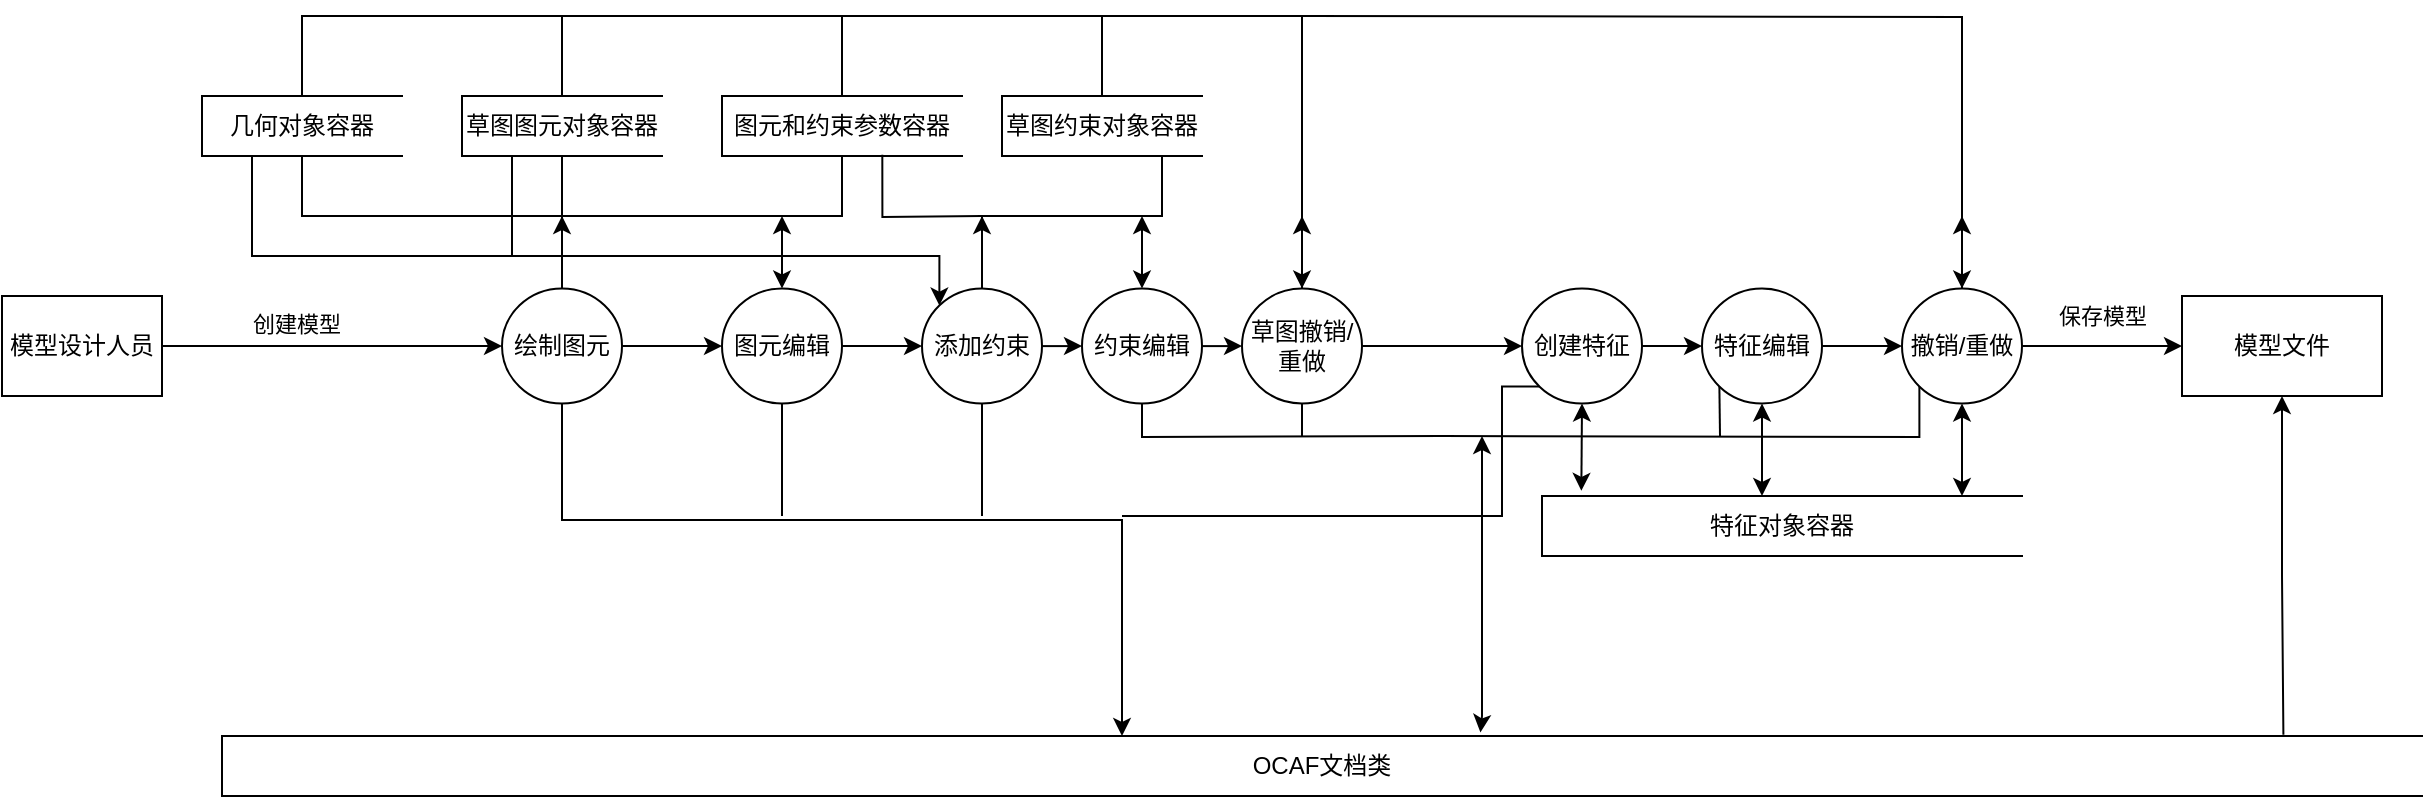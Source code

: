 <mxfile version="21.1.1" type="github">
  <diagram name="第 1 页" id="y29a10bk7sjenyrdI8TC">
    <mxGraphModel dx="2117" dy="615" grid="1" gridSize="10" guides="1" tooltips="1" connect="1" arrows="1" fold="1" page="1" pageScale="1" pageWidth="827" pageHeight="1169" math="0" shadow="0">
      <root>
        <mxCell id="0" />
        <mxCell id="1" parent="0" />
        <mxCell id="jlmzlyPUuozx9yNp4t7C-65" value="创建模型" style="edgeStyle=orthogonalEdgeStyle;rounded=0;orthogonalLoop=1;jettySize=auto;html=1;entryX=0;entryY=0.5;entryDx=0;entryDy=0;exitX=1;exitY=0.5;exitDx=0;exitDy=0;" edge="1" parent="1" source="jlmzlyPUuozx9yNp4t7C-61" target="jlmzlyPUuozx9yNp4t7C-71">
          <mxGeometry x="-0.213" y="11" relative="1" as="geometry">
            <mxPoint x="10" y="575" as="targetPoint" />
            <Array as="points">
              <mxPoint x="-80" y="575" />
              <mxPoint x="-80" y="575" />
            </Array>
            <mxPoint as="offset" />
          </mxGeometry>
        </mxCell>
        <mxCell id="jlmzlyPUuozx9yNp4t7C-61" value="模型设计人员" style="html=1;dashed=0;whiteSpace=wrap;" vertex="1" parent="1">
          <mxGeometry x="-290" y="550" width="80" height="50" as="geometry" />
        </mxCell>
        <mxCell id="jlmzlyPUuozx9yNp4t7C-69" value="" style="edgeStyle=orthogonalEdgeStyle;rounded=0;orthogonalLoop=1;jettySize=auto;html=1;exitX=1;exitY=0.5;exitDx=0;exitDy=0;" edge="1" parent="1" source="jlmzlyPUuozx9yNp4t7C-71" target="jlmzlyPUuozx9yNp4t7C-68">
          <mxGeometry relative="1" as="geometry">
            <mxPoint x="130" y="575" as="sourcePoint" />
          </mxGeometry>
        </mxCell>
        <mxCell id="jlmzlyPUuozx9yNp4t7C-79" style="edgeStyle=orthogonalEdgeStyle;rounded=0;orthogonalLoop=1;jettySize=auto;html=1;entryX=0;entryY=0.5;entryDx=0;entryDy=0;" edge="1" parent="1" source="jlmzlyPUuozx9yNp4t7C-68" target="jlmzlyPUuozx9yNp4t7C-72">
          <mxGeometry relative="1" as="geometry" />
        </mxCell>
        <mxCell id="jlmzlyPUuozx9yNp4t7C-68" value="图元编辑" style="shape=ellipse;html=1;dashed=0;whiteSpace=wrap;perimeter=ellipsePerimeter;" vertex="1" parent="1">
          <mxGeometry x="70" y="546.25" width="60" height="57.5" as="geometry" />
        </mxCell>
        <mxCell id="jlmzlyPUuozx9yNp4t7C-100" style="edgeStyle=orthogonalEdgeStyle;rounded=0;orthogonalLoop=1;jettySize=auto;html=1;" edge="1" parent="1" source="jlmzlyPUuozx9yNp4t7C-71">
          <mxGeometry relative="1" as="geometry">
            <mxPoint x="-10" y="510" as="targetPoint" />
          </mxGeometry>
        </mxCell>
        <mxCell id="jlmzlyPUuozx9yNp4t7C-148" style="edgeStyle=orthogonalEdgeStyle;rounded=0;orthogonalLoop=1;jettySize=auto;html=1;" edge="1" parent="1" source="jlmzlyPUuozx9yNp4t7C-71" target="jlmzlyPUuozx9yNp4t7C-114">
          <mxGeometry relative="1" as="geometry">
            <Array as="points">
              <mxPoint x="-10" y="662" />
              <mxPoint x="270" y="662" />
            </Array>
          </mxGeometry>
        </mxCell>
        <mxCell id="jlmzlyPUuozx9yNp4t7C-71" value="绘制图元" style="shape=ellipse;html=1;dashed=0;whiteSpace=wrap;perimeter=ellipsePerimeter;" vertex="1" parent="1">
          <mxGeometry x="-40" y="546.25" width="60" height="57.5" as="geometry" />
        </mxCell>
        <mxCell id="jlmzlyPUuozx9yNp4t7C-80" style="edgeStyle=orthogonalEdgeStyle;rounded=0;orthogonalLoop=1;jettySize=auto;html=1;entryX=0;entryY=0.5;entryDx=0;entryDy=0;" edge="1" parent="1" source="jlmzlyPUuozx9yNp4t7C-72" target="jlmzlyPUuozx9yNp4t7C-73">
          <mxGeometry relative="1" as="geometry" />
        </mxCell>
        <mxCell id="jlmzlyPUuozx9yNp4t7C-107" style="edgeStyle=orthogonalEdgeStyle;rounded=0;orthogonalLoop=1;jettySize=auto;html=1;exitX=0.5;exitY=0;exitDx=0;exitDy=0;" edge="1" parent="1" source="jlmzlyPUuozx9yNp4t7C-72">
          <mxGeometry relative="1" as="geometry">
            <mxPoint x="200" y="510" as="targetPoint" />
          </mxGeometry>
        </mxCell>
        <mxCell id="jlmzlyPUuozx9yNp4t7C-72" value="添加约束" style="shape=ellipse;html=1;dashed=0;whiteSpace=wrap;perimeter=ellipsePerimeter;" vertex="1" parent="1">
          <mxGeometry x="170" y="546.25" width="60" height="57.5" as="geometry" />
        </mxCell>
        <mxCell id="jlmzlyPUuozx9yNp4t7C-81" style="edgeStyle=orthogonalEdgeStyle;rounded=0;orthogonalLoop=1;jettySize=auto;html=1;entryX=0;entryY=0.5;entryDx=0;entryDy=0;" edge="1" parent="1" source="jlmzlyPUuozx9yNp4t7C-73" target="jlmzlyPUuozx9yNp4t7C-74">
          <mxGeometry relative="1" as="geometry" />
        </mxCell>
        <mxCell id="jlmzlyPUuozx9yNp4t7C-73" value="约束编辑" style="shape=ellipse;html=1;dashed=0;whiteSpace=wrap;perimeter=ellipsePerimeter;" vertex="1" parent="1">
          <mxGeometry x="250" y="546.25" width="60" height="57.5" as="geometry" />
        </mxCell>
        <mxCell id="jlmzlyPUuozx9yNp4t7C-82" style="edgeStyle=orthogonalEdgeStyle;rounded=0;orthogonalLoop=1;jettySize=auto;html=1;entryX=0;entryY=0.5;entryDx=0;entryDy=0;" edge="1" parent="1" source="jlmzlyPUuozx9yNp4t7C-74" target="jlmzlyPUuozx9yNp4t7C-75">
          <mxGeometry relative="1" as="geometry" />
        </mxCell>
        <mxCell id="jlmzlyPUuozx9yNp4t7C-135" style="edgeStyle=orthogonalEdgeStyle;rounded=0;orthogonalLoop=1;jettySize=auto;html=1;exitX=0.5;exitY=0;exitDx=0;exitDy=0;" edge="1" parent="1" source="jlmzlyPUuozx9yNp4t7C-74">
          <mxGeometry relative="1" as="geometry">
            <mxPoint x="360" y="510" as="targetPoint" />
          </mxGeometry>
        </mxCell>
        <mxCell id="jlmzlyPUuozx9yNp4t7C-74" value="草图撤销/重做" style="shape=ellipse;html=1;dashed=0;whiteSpace=wrap;perimeter=ellipsePerimeter;" vertex="1" parent="1">
          <mxGeometry x="330" y="546.25" width="60" height="57.5" as="geometry" />
        </mxCell>
        <mxCell id="jlmzlyPUuozx9yNp4t7C-83" style="edgeStyle=orthogonalEdgeStyle;rounded=0;orthogonalLoop=1;jettySize=auto;html=1;entryX=0;entryY=0.5;entryDx=0;entryDy=0;" edge="1" parent="1" source="jlmzlyPUuozx9yNp4t7C-75" target="jlmzlyPUuozx9yNp4t7C-76">
          <mxGeometry relative="1" as="geometry" />
        </mxCell>
        <mxCell id="jlmzlyPUuozx9yNp4t7C-75" value="创建特征" style="shape=ellipse;html=1;dashed=0;whiteSpace=wrap;perimeter=ellipsePerimeter;" vertex="1" parent="1">
          <mxGeometry x="470" y="546.25" width="60" height="57.5" as="geometry" />
        </mxCell>
        <mxCell id="jlmzlyPUuozx9yNp4t7C-84" style="edgeStyle=orthogonalEdgeStyle;rounded=0;orthogonalLoop=1;jettySize=auto;html=1;entryX=0;entryY=0.5;entryDx=0;entryDy=0;" edge="1" parent="1" source="jlmzlyPUuozx9yNp4t7C-76" target="jlmzlyPUuozx9yNp4t7C-77">
          <mxGeometry relative="1" as="geometry" />
        </mxCell>
        <mxCell id="jlmzlyPUuozx9yNp4t7C-76" value="特征编辑" style="shape=ellipse;html=1;dashed=0;whiteSpace=wrap;perimeter=ellipsePerimeter;" vertex="1" parent="1">
          <mxGeometry x="560" y="546.25" width="60" height="57.5" as="geometry" />
        </mxCell>
        <mxCell id="jlmzlyPUuozx9yNp4t7C-85" value="保存模型" style="edgeStyle=orthogonalEdgeStyle;rounded=0;orthogonalLoop=1;jettySize=auto;html=1;entryX=0;entryY=0.5;entryDx=0;entryDy=0;" edge="1" parent="1" source="jlmzlyPUuozx9yNp4t7C-77" target="jlmzlyPUuozx9yNp4t7C-78">
          <mxGeometry x="0.001" y="15" relative="1" as="geometry">
            <mxPoint as="offset" />
          </mxGeometry>
        </mxCell>
        <mxCell id="jlmzlyPUuozx9yNp4t7C-137" style="edgeStyle=orthogonalEdgeStyle;rounded=0;orthogonalLoop=1;jettySize=auto;html=1;" edge="1" parent="1" source="jlmzlyPUuozx9yNp4t7C-77">
          <mxGeometry relative="1" as="geometry">
            <mxPoint x="690" y="510" as="targetPoint" />
          </mxGeometry>
        </mxCell>
        <mxCell id="jlmzlyPUuozx9yNp4t7C-77" value="撤销/重做" style="shape=ellipse;html=1;dashed=0;whiteSpace=wrap;perimeter=ellipsePerimeter;" vertex="1" parent="1">
          <mxGeometry x="660" y="546.25" width="60" height="57.5" as="geometry" />
        </mxCell>
        <mxCell id="jlmzlyPUuozx9yNp4t7C-78" value="模型文件" style="html=1;dashed=0;whiteSpace=wrap;" vertex="1" parent="1">
          <mxGeometry x="800" y="550" width="100" height="50" as="geometry" />
        </mxCell>
        <mxCell id="jlmzlyPUuozx9yNp4t7C-126" style="edgeStyle=orthogonalEdgeStyle;rounded=0;orthogonalLoop=1;jettySize=auto;html=1;exitX=0.25;exitY=1;exitDx=0;exitDy=0;entryX=0;entryY=0;entryDx=0;entryDy=0;" edge="1" parent="1" source="jlmzlyPUuozx9yNp4t7C-86" target="jlmzlyPUuozx9yNp4t7C-72">
          <mxGeometry relative="1" as="geometry">
            <Array as="points">
              <mxPoint x="-165" y="530" />
              <mxPoint x="179" y="530" />
            </Array>
          </mxGeometry>
        </mxCell>
        <mxCell id="jlmzlyPUuozx9yNp4t7C-130" style="edgeStyle=orthogonalEdgeStyle;rounded=0;orthogonalLoop=1;jettySize=auto;html=1;entryX=0.5;entryY=0;entryDx=0;entryDy=0;" edge="1" parent="1" source="jlmzlyPUuozx9yNp4t7C-86" target="jlmzlyPUuozx9yNp4t7C-74">
          <mxGeometry relative="1" as="geometry">
            <Array as="points">
              <mxPoint x="-140" y="410" />
              <mxPoint x="360" y="410" />
            </Array>
          </mxGeometry>
        </mxCell>
        <mxCell id="jlmzlyPUuozx9yNp4t7C-86" value="几何对象容器" style="html=1;dashed=0;whiteSpace=wrap;shape=partialRectangle;right=0;" vertex="1" parent="1">
          <mxGeometry x="-190" y="450" width="100" height="30" as="geometry" />
        </mxCell>
        <mxCell id="jlmzlyPUuozx9yNp4t7C-87" value="草图图元对象容器" style="html=1;dashed=0;whiteSpace=wrap;shape=partialRectangle;right=0;" vertex="1" parent="1">
          <mxGeometry x="-60" y="450" width="100" height="30" as="geometry" />
        </mxCell>
        <mxCell id="jlmzlyPUuozx9yNp4t7C-88" value="图元和约束参数容器" style="html=1;dashed=0;whiteSpace=wrap;shape=partialRectangle;right=0;" vertex="1" parent="1">
          <mxGeometry x="70" y="450" width="120" height="30" as="geometry" />
        </mxCell>
        <mxCell id="jlmzlyPUuozx9yNp4t7C-89" value="草图约束对象容器" style="html=1;dashed=0;whiteSpace=wrap;shape=partialRectangle;right=0;" vertex="1" parent="1">
          <mxGeometry x="210" y="450" width="100" height="30" as="geometry" />
        </mxCell>
        <mxCell id="jlmzlyPUuozx9yNp4t7C-95" style="edgeStyle=orthogonalEdgeStyle;rounded=0;orthogonalLoop=1;jettySize=auto;html=1;exitX=0.5;exitY=1;exitDx=0;exitDy=0;" edge="1" parent="1" source="jlmzlyPUuozx9yNp4t7C-88" target="jlmzlyPUuozx9yNp4t7C-88">
          <mxGeometry relative="1" as="geometry" />
        </mxCell>
        <mxCell id="jlmzlyPUuozx9yNp4t7C-98" value="" style="endArrow=none;html=1;rounded=0;entryX=0.5;entryY=1;entryDx=0;entryDy=0;edgeStyle=orthogonalEdgeStyle;" edge="1" parent="1" target="jlmzlyPUuozx9yNp4t7C-86">
          <mxGeometry width="50" height="50" relative="1" as="geometry">
            <mxPoint x="-10" y="520" as="sourcePoint" />
            <mxPoint x="30" y="650" as="targetPoint" />
            <Array as="points">
              <mxPoint x="-10" y="510" />
              <mxPoint x="-140" y="510" />
            </Array>
          </mxGeometry>
        </mxCell>
        <mxCell id="jlmzlyPUuozx9yNp4t7C-99" value="" style="endArrow=none;html=1;rounded=0;entryX=0.5;entryY=1;entryDx=0;entryDy=0;edgeStyle=orthogonalEdgeStyle;" edge="1" parent="1" target="jlmzlyPUuozx9yNp4t7C-88">
          <mxGeometry width="50" height="50" relative="1" as="geometry">
            <mxPoint x="-10" y="520" as="sourcePoint" />
            <mxPoint x="80" y="610" as="targetPoint" />
            <Array as="points">
              <mxPoint x="-10" y="510" />
              <mxPoint x="130" y="510" />
            </Array>
          </mxGeometry>
        </mxCell>
        <mxCell id="jlmzlyPUuozx9yNp4t7C-102" value="" style="endArrow=classic;startArrow=classic;html=1;rounded=0;exitX=0.5;exitY=0;exitDx=0;exitDy=0;" edge="1" parent="1" source="jlmzlyPUuozx9yNp4t7C-68">
          <mxGeometry width="50" height="50" relative="1" as="geometry">
            <mxPoint x="50" y="690" as="sourcePoint" />
            <mxPoint x="100" y="510" as="targetPoint" />
          </mxGeometry>
        </mxCell>
        <mxCell id="jlmzlyPUuozx9yNp4t7C-105" value="" style="endArrow=none;html=1;rounded=0;entryX=0.5;entryY=1;entryDx=0;entryDy=0;edgeStyle=orthogonalEdgeStyle;" edge="1" parent="1" target="jlmzlyPUuozx9yNp4t7C-89">
          <mxGeometry width="50" height="50" relative="1" as="geometry">
            <mxPoint x="200" y="520" as="sourcePoint" />
            <mxPoint x="380" y="520" as="targetPoint" />
            <Array as="points">
              <mxPoint x="200" y="510" />
              <mxPoint x="290" y="510" />
              <mxPoint x="290" y="480" />
            </Array>
          </mxGeometry>
        </mxCell>
        <mxCell id="jlmzlyPUuozx9yNp4t7C-106" value="" style="endArrow=classic;startArrow=classic;html=1;rounded=0;exitX=0.5;exitY=0;exitDx=0;exitDy=0;" edge="1" parent="1" source="jlmzlyPUuozx9yNp4t7C-73">
          <mxGeometry width="50" height="50" relative="1" as="geometry">
            <mxPoint x="230" y="690" as="sourcePoint" />
            <mxPoint x="280" y="510" as="targetPoint" />
          </mxGeometry>
        </mxCell>
        <mxCell id="jlmzlyPUuozx9yNp4t7C-108" value="特征对象容器" style="html=1;dashed=0;whiteSpace=wrap;shape=partialRectangle;right=0;" vertex="1" parent="1">
          <mxGeometry x="480" y="650" width="240" height="30" as="geometry" />
        </mxCell>
        <mxCell id="jlmzlyPUuozx9yNp4t7C-109" value="" style="endArrow=classic;startArrow=classic;html=1;rounded=0;entryX=0.5;entryY=1;entryDx=0;entryDy=0;exitX=0.082;exitY=-0.087;exitDx=0;exitDy=0;exitPerimeter=0;" edge="1" parent="1" source="jlmzlyPUuozx9yNp4t7C-108" target="jlmzlyPUuozx9yNp4t7C-75">
          <mxGeometry width="50" height="50" relative="1" as="geometry">
            <mxPoint x="540" y="790" as="sourcePoint" />
            <mxPoint x="590" y="740" as="targetPoint" />
          </mxGeometry>
        </mxCell>
        <mxCell id="jlmzlyPUuozx9yNp4t7C-111" value="" style="endArrow=classic;startArrow=classic;html=1;rounded=0;entryX=0.5;entryY=1;entryDx=0;entryDy=0;" edge="1" parent="1" target="jlmzlyPUuozx9yNp4t7C-76">
          <mxGeometry width="50" height="50" relative="1" as="geometry">
            <mxPoint x="590" y="650" as="sourcePoint" />
            <mxPoint x="640" y="650" as="targetPoint" />
          </mxGeometry>
        </mxCell>
        <mxCell id="jlmzlyPUuozx9yNp4t7C-113" value="" style="endArrow=classic;startArrow=classic;html=1;rounded=0;entryX=0.5;entryY=1;entryDx=0;entryDy=0;" edge="1" parent="1" target="jlmzlyPUuozx9yNp4t7C-77">
          <mxGeometry width="50" height="50" relative="1" as="geometry">
            <mxPoint x="690" y="650" as="sourcePoint" />
            <mxPoint x="730" y="680" as="targetPoint" />
          </mxGeometry>
        </mxCell>
        <mxCell id="jlmzlyPUuozx9yNp4t7C-114" value="OCAF文档类" style="html=1;dashed=0;whiteSpace=wrap;shape=partialRectangle;right=0;" vertex="1" parent="1">
          <mxGeometry x="-180" y="770" width="1100" height="30" as="geometry" />
        </mxCell>
        <mxCell id="jlmzlyPUuozx9yNp4t7C-122" value="" style="endArrow=none;html=1;rounded=0;entryX=0.5;entryY=1;entryDx=0;entryDy=0;" edge="1" parent="1" target="jlmzlyPUuozx9yNp4t7C-87">
          <mxGeometry width="50" height="50" relative="1" as="geometry">
            <mxPoint x="-10" y="510" as="sourcePoint" />
            <mxPoint x="10" y="660" as="targetPoint" />
          </mxGeometry>
        </mxCell>
        <mxCell id="jlmzlyPUuozx9yNp4t7C-123" value="" style="endArrow=none;html=1;rounded=0;entryX=0.668;entryY=0.98;entryDx=0;entryDy=0;entryPerimeter=0;edgeStyle=orthogonalEdgeStyle;" edge="1" parent="1" target="jlmzlyPUuozx9yNp4t7C-88">
          <mxGeometry width="50" height="50" relative="1" as="geometry">
            <mxPoint x="200" y="510" as="sourcePoint" />
            <mxPoint x="160" y="490" as="targetPoint" />
          </mxGeometry>
        </mxCell>
        <mxCell id="jlmzlyPUuozx9yNp4t7C-127" value="" style="endArrow=none;html=1;rounded=0;entryX=0.25;entryY=1;entryDx=0;entryDy=0;" edge="1" parent="1" target="jlmzlyPUuozx9yNp4t7C-87">
          <mxGeometry width="50" height="50" relative="1" as="geometry">
            <mxPoint x="-35" y="530" as="sourcePoint" />
            <mxPoint x="30" y="640" as="targetPoint" />
          </mxGeometry>
        </mxCell>
        <mxCell id="jlmzlyPUuozx9yNp4t7C-131" value="" style="endArrow=none;html=1;rounded=0;entryX=0.5;entryY=0;entryDx=0;entryDy=0;" edge="1" parent="1" target="jlmzlyPUuozx9yNp4t7C-87">
          <mxGeometry width="50" height="50" relative="1" as="geometry">
            <mxPoint x="-10" y="410" as="sourcePoint" />
            <mxPoint x="90" y="630" as="targetPoint" />
          </mxGeometry>
        </mxCell>
        <mxCell id="jlmzlyPUuozx9yNp4t7C-132" value="" style="endArrow=none;html=1;rounded=0;" edge="1" parent="1">
          <mxGeometry width="50" height="50" relative="1" as="geometry">
            <mxPoint x="130" y="450" as="sourcePoint" />
            <mxPoint x="130" y="410" as="targetPoint" />
          </mxGeometry>
        </mxCell>
        <mxCell id="jlmzlyPUuozx9yNp4t7C-133" value="" style="endArrow=none;html=1;rounded=0;exitX=0.5;exitY=0;exitDx=0;exitDy=0;" edge="1" parent="1" source="jlmzlyPUuozx9yNp4t7C-89">
          <mxGeometry width="50" height="50" relative="1" as="geometry">
            <mxPoint x="170" y="710" as="sourcePoint" />
            <mxPoint x="260" y="410" as="targetPoint" />
          </mxGeometry>
        </mxCell>
        <mxCell id="jlmzlyPUuozx9yNp4t7C-136" value="" style="endArrow=classic;html=1;rounded=0;edgeStyle=orthogonalEdgeStyle;entryX=0.5;entryY=0;entryDx=0;entryDy=0;" edge="1" parent="1" target="jlmzlyPUuozx9yNp4t7C-77">
          <mxGeometry width="50" height="50" relative="1" as="geometry">
            <mxPoint x="360" y="410" as="sourcePoint" />
            <mxPoint x="560" y="450" as="targetPoint" />
          </mxGeometry>
        </mxCell>
        <mxCell id="jlmzlyPUuozx9yNp4t7C-140" value="" style="endArrow=none;html=1;rounded=0;entryX=0;entryY=1;entryDx=0;entryDy=0;edgeStyle=orthogonalEdgeStyle;" edge="1" parent="1" target="jlmzlyPUuozx9yNp4t7C-77">
          <mxGeometry width="50" height="50" relative="1" as="geometry">
            <mxPoint x="430" y="620" as="sourcePoint" />
            <mxPoint x="660" y="730" as="targetPoint" />
          </mxGeometry>
        </mxCell>
        <mxCell id="jlmzlyPUuozx9yNp4t7C-141" value="" style="endArrow=none;html=1;rounded=0;entryX=0.5;entryY=1;entryDx=0;entryDy=0;" edge="1" parent="1" target="jlmzlyPUuozx9yNp4t7C-74">
          <mxGeometry width="50" height="50" relative="1" as="geometry">
            <mxPoint x="360" y="620" as="sourcePoint" />
            <mxPoint x="340" y="660" as="targetPoint" />
          </mxGeometry>
        </mxCell>
        <mxCell id="jlmzlyPUuozx9yNp4t7C-145" value="" style="endArrow=none;html=1;rounded=0;entryX=0.5;entryY=1;entryDx=0;entryDy=0;edgeStyle=orthogonalEdgeStyle;" edge="1" parent="1" target="jlmzlyPUuozx9yNp4t7C-73">
          <mxGeometry width="50" height="50" relative="1" as="geometry">
            <mxPoint x="430" y="620" as="sourcePoint" />
            <mxPoint x="240" y="650" as="targetPoint" />
          </mxGeometry>
        </mxCell>
        <mxCell id="jlmzlyPUuozx9yNp4t7C-149" value="" style="endArrow=none;html=1;rounded=0;entryX=0.5;entryY=1;entryDx=0;entryDy=0;" edge="1" parent="1" target="jlmzlyPUuozx9yNp4t7C-68">
          <mxGeometry width="50" height="50" relative="1" as="geometry">
            <mxPoint x="100" y="660" as="sourcePoint" />
            <mxPoint x="130" y="690" as="targetPoint" />
          </mxGeometry>
        </mxCell>
        <mxCell id="jlmzlyPUuozx9yNp4t7C-150" value="" style="endArrow=none;html=1;rounded=0;entryX=0.5;entryY=1;entryDx=0;entryDy=0;" edge="1" parent="1" target="jlmzlyPUuozx9yNp4t7C-72">
          <mxGeometry width="50" height="50" relative="1" as="geometry">
            <mxPoint x="200" y="660" as="sourcePoint" />
            <mxPoint x="220" y="630" as="targetPoint" />
          </mxGeometry>
        </mxCell>
        <mxCell id="jlmzlyPUuozx9yNp4t7C-153" value="" style="endArrow=none;html=1;rounded=0;entryX=0;entryY=1;entryDx=0;entryDy=0;edgeStyle=orthogonalEdgeStyle;" edge="1" parent="1" target="jlmzlyPUuozx9yNp4t7C-75">
          <mxGeometry width="50" height="50" relative="1" as="geometry">
            <mxPoint x="270" y="660" as="sourcePoint" />
            <mxPoint x="450" y="650" as="targetPoint" />
            <Array as="points">
              <mxPoint x="460" y="660" />
              <mxPoint x="460" y="595" />
            </Array>
          </mxGeometry>
        </mxCell>
        <mxCell id="jlmzlyPUuozx9yNp4t7C-155" value="" style="endArrow=classic;html=1;rounded=0;entryX=0.5;entryY=1;entryDx=0;entryDy=0;exitX=0.937;exitY=-0.02;exitDx=0;exitDy=0;exitPerimeter=0;" edge="1" parent="1" source="jlmzlyPUuozx9yNp4t7C-114" target="jlmzlyPUuozx9yNp4t7C-78">
          <mxGeometry width="50" height="50" relative="1" as="geometry">
            <mxPoint x="850" y="722" as="sourcePoint" />
            <mxPoint x="890" y="770" as="targetPoint" />
            <Array as="points">
              <mxPoint x="850" y="690" />
            </Array>
          </mxGeometry>
        </mxCell>
        <mxCell id="jlmzlyPUuozx9yNp4t7C-158" value="" style="endArrow=none;html=1;rounded=0;entryX=0;entryY=1;entryDx=0;entryDy=0;" edge="1" parent="1" target="jlmzlyPUuozx9yNp4t7C-76">
          <mxGeometry width="50" height="50" relative="1" as="geometry">
            <mxPoint x="569" y="620" as="sourcePoint" />
            <mxPoint x="560" y="720" as="targetPoint" />
          </mxGeometry>
        </mxCell>
        <mxCell id="jlmzlyPUuozx9yNp4t7C-159" value="" style="endArrow=classic;startArrow=classic;html=1;rounded=0;exitX=0.572;exitY=-0.06;exitDx=0;exitDy=0;exitPerimeter=0;" edge="1" parent="1" source="jlmzlyPUuozx9yNp4t7C-114">
          <mxGeometry width="50" height="50" relative="1" as="geometry">
            <mxPoint x="450" y="780" as="sourcePoint" />
            <mxPoint x="450" y="620" as="targetPoint" />
            <Array as="points">
              <mxPoint x="450" y="760" />
            </Array>
          </mxGeometry>
        </mxCell>
      </root>
    </mxGraphModel>
  </diagram>
</mxfile>
